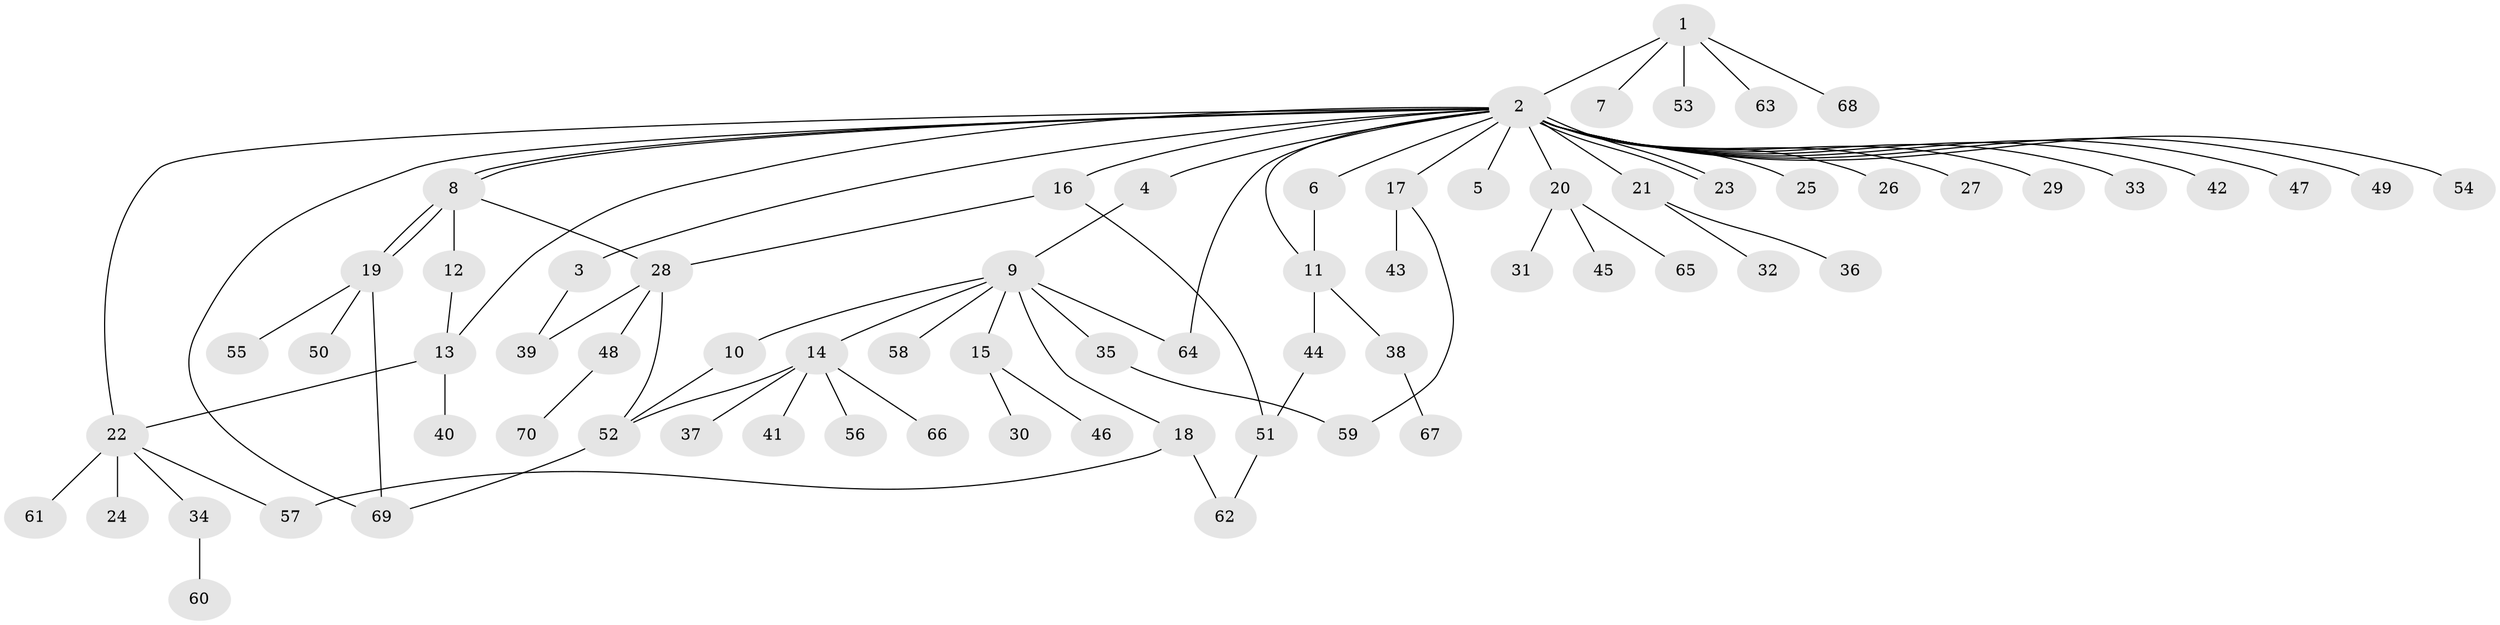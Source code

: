 // Generated by graph-tools (version 1.1) at 2025/14/03/09/25 04:14:40]
// undirected, 70 vertices, 86 edges
graph export_dot {
graph [start="1"]
  node [color=gray90,style=filled];
  1;
  2;
  3;
  4;
  5;
  6;
  7;
  8;
  9;
  10;
  11;
  12;
  13;
  14;
  15;
  16;
  17;
  18;
  19;
  20;
  21;
  22;
  23;
  24;
  25;
  26;
  27;
  28;
  29;
  30;
  31;
  32;
  33;
  34;
  35;
  36;
  37;
  38;
  39;
  40;
  41;
  42;
  43;
  44;
  45;
  46;
  47;
  48;
  49;
  50;
  51;
  52;
  53;
  54;
  55;
  56;
  57;
  58;
  59;
  60;
  61;
  62;
  63;
  64;
  65;
  66;
  67;
  68;
  69;
  70;
  1 -- 2;
  1 -- 7;
  1 -- 53;
  1 -- 63;
  1 -- 68;
  2 -- 3;
  2 -- 4;
  2 -- 5;
  2 -- 6;
  2 -- 8;
  2 -- 8;
  2 -- 11;
  2 -- 13;
  2 -- 16;
  2 -- 17;
  2 -- 20;
  2 -- 21;
  2 -- 22;
  2 -- 23;
  2 -- 23;
  2 -- 25;
  2 -- 26;
  2 -- 27;
  2 -- 29;
  2 -- 33;
  2 -- 42;
  2 -- 47;
  2 -- 49;
  2 -- 54;
  2 -- 64;
  2 -- 69;
  3 -- 39;
  4 -- 9;
  6 -- 11;
  8 -- 12;
  8 -- 19;
  8 -- 19;
  8 -- 28;
  9 -- 10;
  9 -- 14;
  9 -- 15;
  9 -- 18;
  9 -- 35;
  9 -- 58;
  9 -- 64;
  10 -- 52;
  11 -- 38;
  11 -- 44;
  12 -- 13;
  13 -- 22;
  13 -- 40;
  14 -- 37;
  14 -- 41;
  14 -- 52;
  14 -- 56;
  14 -- 66;
  15 -- 30;
  15 -- 46;
  16 -- 28;
  16 -- 51;
  17 -- 43;
  17 -- 59;
  18 -- 57;
  18 -- 62;
  19 -- 50;
  19 -- 55;
  19 -- 69;
  20 -- 31;
  20 -- 45;
  20 -- 65;
  21 -- 32;
  21 -- 36;
  22 -- 24;
  22 -- 34;
  22 -- 57;
  22 -- 61;
  28 -- 39;
  28 -- 48;
  28 -- 52;
  34 -- 60;
  35 -- 59;
  38 -- 67;
  44 -- 51;
  48 -- 70;
  51 -- 62;
  52 -- 69;
}
